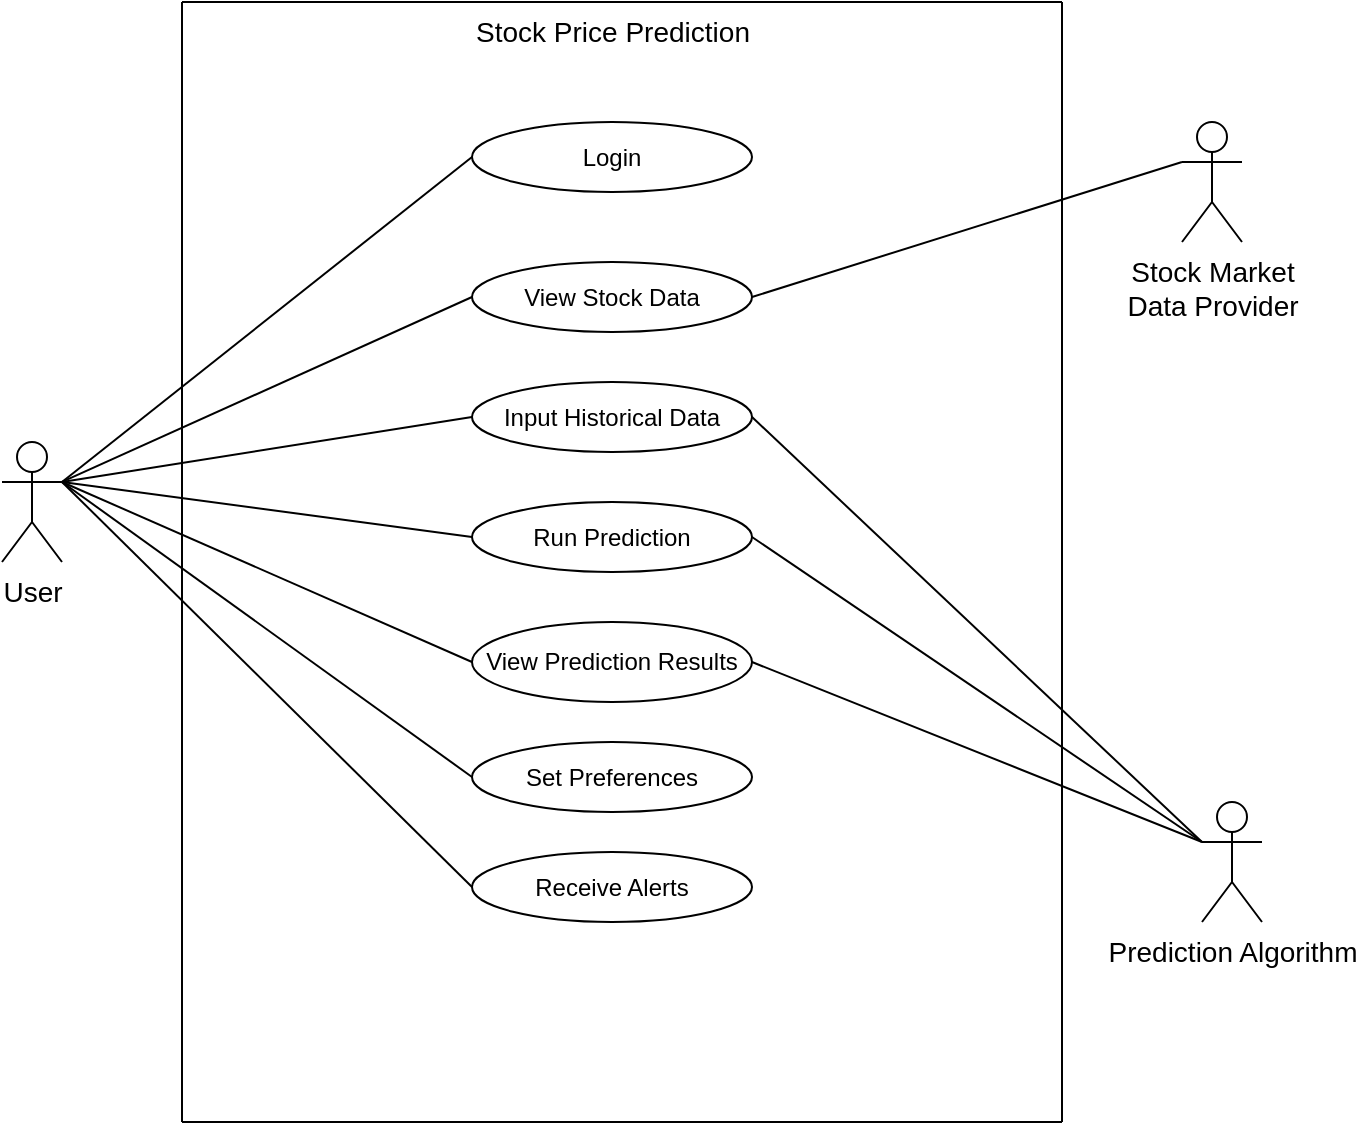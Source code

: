 <mxfile version="20.8.16" type="device"><diagram name="Page-1" id="9jmWBPqe_wIkiQ9pR3eN"><mxGraphModel dx="1036" dy="606" grid="1" gridSize="10" guides="1" tooltips="1" connect="1" arrows="1" fold="1" page="1" pageScale="1" pageWidth="850" pageHeight="1100" math="0" shadow="0"><root><mxCell id="0"/><mxCell id="1" parent="0"/><mxCell id="O11lT-sIejca6UkkFCHQ-1" value="&lt;span style=&quot;font-size: 14px;&quot;&gt;User&lt;br&gt;&lt;/span&gt;" style="shape=umlActor;verticalLabelPosition=bottom;verticalAlign=top;html=1;" parent="1" vertex="1"><mxGeometry x="70" y="260" width="30" height="60" as="geometry"/></mxCell><mxCell id="O11lT-sIejca6UkkFCHQ-5" value="&lt;font style=&quot;font-size: 14px;&quot;&gt;Stock Market &lt;br&gt;Data Provider&lt;/font&gt;" style="shape=umlActor;verticalLabelPosition=bottom;verticalAlign=top;html=1;" parent="1" vertex="1"><mxGeometry x="660" y="100" width="30" height="60" as="geometry"/></mxCell><mxCell id="O11lT-sIejca6UkkFCHQ-6" value="&lt;font style=&quot;font-size: 14px;&quot;&gt;Prediction Algorithm&lt;/font&gt;" style="shape=umlActor;verticalLabelPosition=bottom;verticalAlign=top;html=1;" parent="1" vertex="1"><mxGeometry x="670" y="440" width="30" height="60" as="geometry"/></mxCell><mxCell id="O11lT-sIejca6UkkFCHQ-17" value="Login" style="ellipse;whiteSpace=wrap;html=1;" parent="1" vertex="1"><mxGeometry x="305" y="100" width="140" height="35" as="geometry"/></mxCell><mxCell id="O11lT-sIejca6UkkFCHQ-19" value="View Stock Data" style="ellipse;whiteSpace=wrap;html=1;" parent="1" vertex="1"><mxGeometry x="305" y="170" width="140" height="35" as="geometry"/></mxCell><mxCell id="O11lT-sIejca6UkkFCHQ-20" value="Input Historical Data" style="ellipse;whiteSpace=wrap;html=1;" parent="1" vertex="1"><mxGeometry x="305" y="230" width="140" height="35" as="geometry"/></mxCell><mxCell id="O11lT-sIejca6UkkFCHQ-21" value="Run Prediction" style="ellipse;whiteSpace=wrap;html=1;" parent="1" vertex="1"><mxGeometry x="305" y="290" width="140" height="35" as="geometry"/></mxCell><mxCell id="O11lT-sIejca6UkkFCHQ-22" value="View Prediction Results" style="ellipse;whiteSpace=wrap;html=1;" parent="1" vertex="1"><mxGeometry x="305" y="350" width="140" height="40" as="geometry"/></mxCell><mxCell id="O11lT-sIejca6UkkFCHQ-23" value="" style="endArrow=none;html=1;rounded=0;entryX=0;entryY=0.5;entryDx=0;entryDy=0;exitX=1;exitY=0.333;exitDx=0;exitDy=0;exitPerimeter=0;" parent="1" target="O11lT-sIejca6UkkFCHQ-17" edge="1" source="O11lT-sIejca6UkkFCHQ-1"><mxGeometry width="50" height="50" relative="1" as="geometry"><mxPoint x="130" y="140" as="sourcePoint"/><mxPoint x="180" y="90" as="targetPoint"/></mxGeometry></mxCell><mxCell id="O11lT-sIejca6UkkFCHQ-24" value="" style="endArrow=none;html=1;rounded=0;entryX=0;entryY=0.5;entryDx=0;entryDy=0;exitX=1;exitY=0.333;exitDx=0;exitDy=0;exitPerimeter=0;" parent="1" target="O11lT-sIejca6UkkFCHQ-21" edge="1" source="O11lT-sIejca6UkkFCHQ-1"><mxGeometry width="50" height="50" relative="1" as="geometry"><mxPoint x="130" y="140" as="sourcePoint"/><mxPoint x="260" y="270" as="targetPoint"/></mxGeometry></mxCell><mxCell id="O11lT-sIejca6UkkFCHQ-25" value="" style="endArrow=none;html=1;rounded=0;entryX=0;entryY=0.5;entryDx=0;entryDy=0;exitX=1;exitY=0.333;exitDx=0;exitDy=0;exitPerimeter=0;" parent="1" target="O11lT-sIejca6UkkFCHQ-20" edge="1" source="O11lT-sIejca6UkkFCHQ-1"><mxGeometry width="50" height="50" relative="1" as="geometry"><mxPoint x="130" y="140" as="sourcePoint"/><mxPoint x="260" y="220" as="targetPoint"/></mxGeometry></mxCell><mxCell id="O11lT-sIejca6UkkFCHQ-26" value="" style="endArrow=none;html=1;rounded=0;entryX=0;entryY=0.5;entryDx=0;entryDy=0;exitX=1;exitY=0.333;exitDx=0;exitDy=0;exitPerimeter=0;" parent="1" target="O11lT-sIejca6UkkFCHQ-19" edge="1" source="O11lT-sIejca6UkkFCHQ-1"><mxGeometry width="50" height="50" relative="1" as="geometry"><mxPoint x="130" y="140" as="sourcePoint"/><mxPoint x="260" y="170" as="targetPoint"/></mxGeometry></mxCell><mxCell id="O11lT-sIejca6UkkFCHQ-27" value="" style="endArrow=none;html=1;rounded=0;entryX=0;entryY=0.5;entryDx=0;entryDy=0;exitX=1;exitY=0.333;exitDx=0;exitDy=0;exitPerimeter=0;" parent="1" target="O11lT-sIejca6UkkFCHQ-22" edge="1" source="O11lT-sIejca6UkkFCHQ-1"><mxGeometry width="50" height="50" relative="1" as="geometry"><mxPoint x="130" y="140" as="sourcePoint"/><mxPoint x="260" y="320" as="targetPoint"/></mxGeometry></mxCell><mxCell id="O11lT-sIejca6UkkFCHQ-32" value="" style="endArrow=none;html=1;rounded=0;exitX=1;exitY=0.5;exitDx=0;exitDy=0;entryX=0;entryY=0.333;entryDx=0;entryDy=0;entryPerimeter=0;" parent="1" source="O11lT-sIejca6UkkFCHQ-21" edge="1" target="O11lT-sIejca6UkkFCHQ-6"><mxGeometry width="50" height="50" relative="1" as="geometry"><mxPoint x="560" y="440" as="sourcePoint"/><mxPoint x="660" y="470" as="targetPoint"/></mxGeometry></mxCell><mxCell id="O11lT-sIejca6UkkFCHQ-33" value="" style="endArrow=none;html=1;rounded=0;entryX=0;entryY=0.5;entryDx=0;entryDy=0;exitX=1;exitY=0.333;exitDx=0;exitDy=0;exitPerimeter=0;" parent="1" target="O11lT-sIejca6UkkFCHQ-43" edge="1" source="O11lT-sIejca6UkkFCHQ-1"><mxGeometry width="50" height="50" relative="1" as="geometry"><mxPoint x="130" y="140" as="sourcePoint"/><mxPoint x="260.0" y="483.995" as="targetPoint"/></mxGeometry></mxCell><mxCell id="O11lT-sIejca6UkkFCHQ-34" value="" style="endArrow=none;html=1;rounded=0;exitX=1;exitY=0.5;exitDx=0;exitDy=0;entryX=0;entryY=0.333;entryDx=0;entryDy=0;entryPerimeter=0;" parent="1" source="O11lT-sIejca6UkkFCHQ-20" edge="1" target="O11lT-sIejca6UkkFCHQ-6"><mxGeometry width="50" height="50" relative="1" as="geometry"><mxPoint x="600" y="530" as="sourcePoint"/><mxPoint x="660" y="470" as="targetPoint"/></mxGeometry></mxCell><mxCell id="O11lT-sIejca6UkkFCHQ-35" value="" style="endArrow=none;html=1;rounded=0;exitX=1;exitY=0.5;exitDx=0;exitDy=0;entryX=0;entryY=0.333;entryDx=0;entryDy=0;entryPerimeter=0;" parent="1" source="O11lT-sIejca6UkkFCHQ-19" edge="1" target="O11lT-sIejca6UkkFCHQ-5"><mxGeometry width="50" height="50" relative="1" as="geometry"><mxPoint x="590" y="250" as="sourcePoint"/><mxPoint x="630" y="140" as="targetPoint"/></mxGeometry></mxCell><mxCell id="O11lT-sIejca6UkkFCHQ-40" value="Set Preferences" style="ellipse;whiteSpace=wrap;html=1;" parent="1" vertex="1"><mxGeometry x="305" y="410" width="140" height="35" as="geometry"/></mxCell><mxCell id="O11lT-sIejca6UkkFCHQ-42" value="" style="endArrow=none;html=1;rounded=0;entryX=0;entryY=0.5;entryDx=0;entryDy=0;exitX=1;exitY=0.333;exitDx=0;exitDy=0;exitPerimeter=0;" parent="1" target="O11lT-sIejca6UkkFCHQ-40" edge="1" source="O11lT-sIejca6UkkFCHQ-1"><mxGeometry width="50" height="50" relative="1" as="geometry"><mxPoint x="110" y="160" as="sourcePoint"/><mxPoint x="170" y="425" as="targetPoint"/></mxGeometry></mxCell><mxCell id="O11lT-sIejca6UkkFCHQ-43" value="Receive Alerts" style="ellipse;whiteSpace=wrap;html=1;" parent="1" vertex="1"><mxGeometry x="305" y="465" width="140" height="35" as="geometry"/></mxCell><mxCell id="Eiewl12wVQVTSdOFIoy_-2" value="" style="endArrow=none;html=1;rounded=0;" parent="1" edge="1"><mxGeometry width="50" height="50" relative="1" as="geometry"><mxPoint x="160" y="600" as="sourcePoint"/><mxPoint x="160" y="40" as="targetPoint"/></mxGeometry></mxCell><mxCell id="Eiewl12wVQVTSdOFIoy_-3" value="" style="endArrow=none;html=1;rounded=0;" parent="1" edge="1"><mxGeometry width="50" height="50" relative="1" as="geometry"><mxPoint x="600" y="600" as="sourcePoint"/><mxPoint x="600" y="40" as="targetPoint"/></mxGeometry></mxCell><mxCell id="Eiewl12wVQVTSdOFIoy_-4" value="" style="endArrow=none;html=1;rounded=0;" parent="1" edge="1"><mxGeometry width="50" height="50" relative="1" as="geometry"><mxPoint x="600" y="600" as="sourcePoint"/><mxPoint x="160" y="600" as="targetPoint"/></mxGeometry></mxCell><mxCell id="Eiewl12wVQVTSdOFIoy_-5" value="" style="endArrow=none;html=1;rounded=0;" parent="1" edge="1"><mxGeometry width="50" height="50" relative="1" as="geometry"><mxPoint x="600" y="40" as="sourcePoint"/><mxPoint x="160" y="40" as="targetPoint"/></mxGeometry></mxCell><mxCell id="Eiewl12wVQVTSdOFIoy_-6" value="&lt;font style=&quot;font-size: 14px;&quot;&gt;Stock Price Prediction&lt;/font&gt;" style="text;html=1;align=center;verticalAlign=middle;resizable=0;points=[];autosize=1;strokeColor=none;fillColor=none;" parent="1" vertex="1"><mxGeometry x="295" y="40" width="160" height="30" as="geometry"/></mxCell><mxCell id="iVANtXhy0dNgiqDH30xd-1" value="" style="endArrow=none;html=1;rounded=0;entryX=1;entryY=0.5;entryDx=0;entryDy=0;exitX=0;exitY=0.333;exitDx=0;exitDy=0;exitPerimeter=0;" parent="1" target="O11lT-sIejca6UkkFCHQ-22" edge="1" source="O11lT-sIejca6UkkFCHQ-6"><mxGeometry width="50" height="50" relative="1" as="geometry"><mxPoint x="660" y="470" as="sourcePoint"/><mxPoint x="710" y="417.5" as="targetPoint"/></mxGeometry></mxCell></root></mxGraphModel></diagram></mxfile>